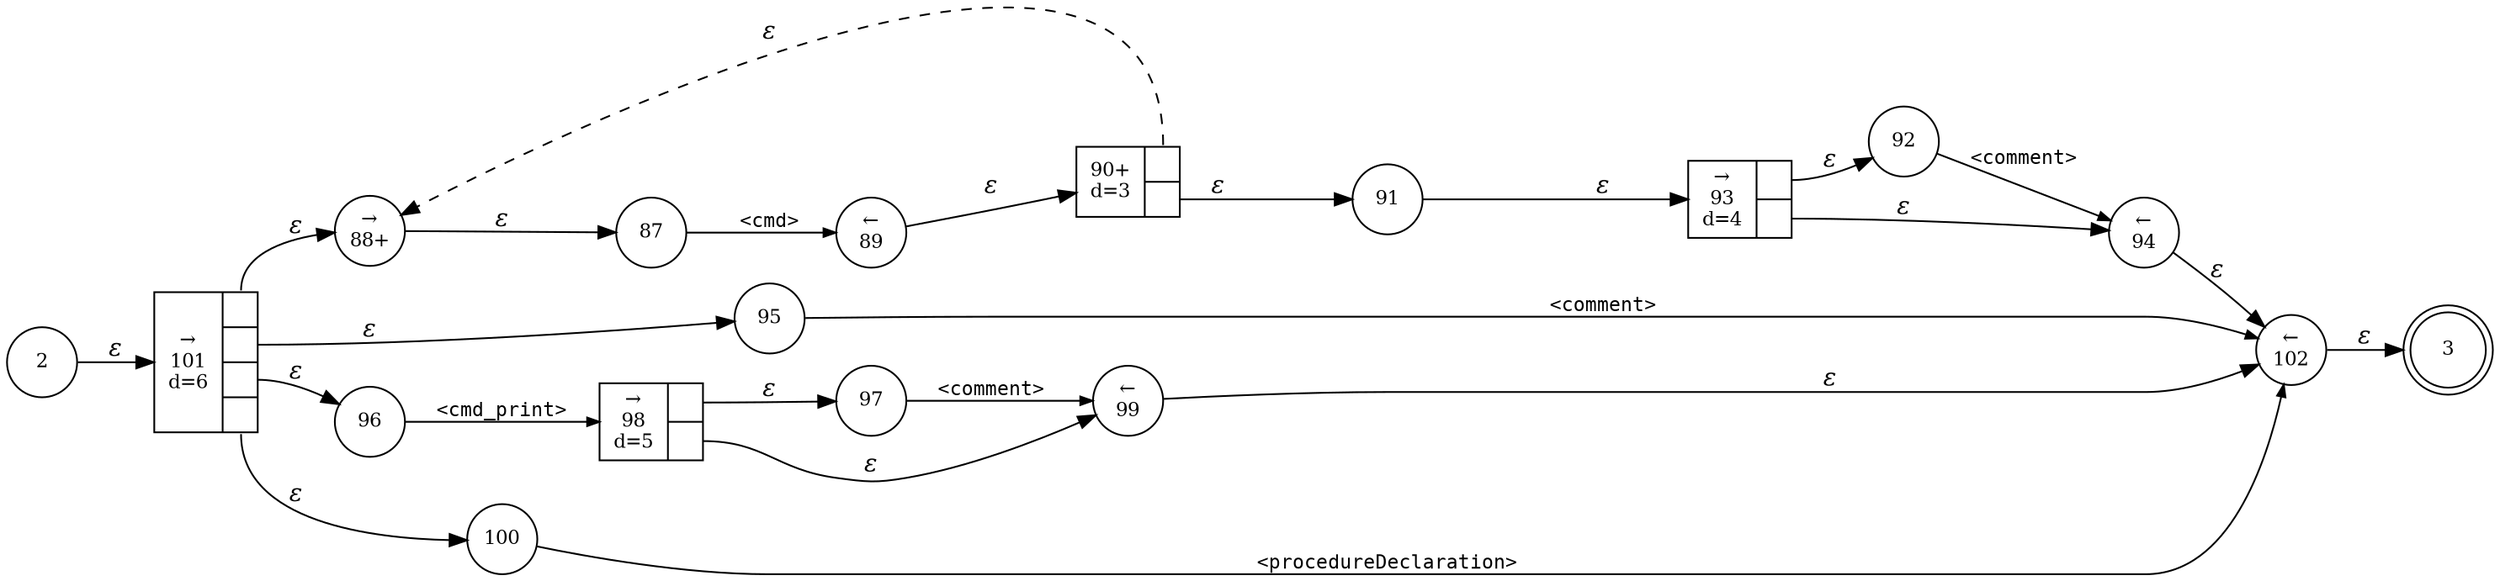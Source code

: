 digraph ATN {
rankdir=LR;
s3[fontsize=11, label="3", shape=doublecircle, fixedsize=true, width=.6];
s96[fontsize=11,label="96", shape=circle, fixedsize=true, width=.55, peripheries=1];
s97[fontsize=11,label="97", shape=circle, fixedsize=true, width=.55, peripheries=1];
s2[fontsize=11,label="2", shape=circle, fixedsize=true, width=.55, peripheries=1];
s98[fontsize=11,label="{&rarr;\n98\nd=5|{<p0>|<p1>}}", shape=record, fixedsize=false, peripheries=1];
s99[fontsize=11,label="&larr;\n99", shape=circle, fixedsize=true, width=.55, peripheries=1];
s100[fontsize=11,label="100", shape=circle, fixedsize=true, width=.55, peripheries=1];
s101[fontsize=11,label="{&rarr;\n101\nd=6|{<p0>|<p1>|<p2>|<p3>}}", shape=record, fixedsize=false, peripheries=1];
s102[fontsize=11,label="&larr;\n102", shape=circle, fixedsize=true, width=.55, peripheries=1];
s87[fontsize=11,label="87", shape=circle, fixedsize=true, width=.55, peripheries=1];
s88[fontsize=11,label="&rarr;\n88+", shape=circle, fixedsize=true, width=.55, peripheries=1];
s89[fontsize=11,label="&larr;\n89", shape=circle, fixedsize=true, width=.55, peripheries=1];
s90[fontsize=11,label="{90+\nd=3|{<p0>|<p1>}}", shape=record, fixedsize=false, peripheries=1];
s91[fontsize=11,label="91", shape=circle, fixedsize=true, width=.55, peripheries=1];
s92[fontsize=11,label="92", shape=circle, fixedsize=true, width=.55, peripheries=1];
s93[fontsize=11,label="{&rarr;\n93\nd=4|{<p0>|<p1>}}", shape=record, fixedsize=false, peripheries=1];
s94[fontsize=11,label="&larr;\n94", shape=circle, fixedsize=true, width=.55, peripheries=1];
s95[fontsize=11,label="95", shape=circle, fixedsize=true, width=.55, peripheries=1];
s2 -> s101 [fontname="Times-Italic", label="&epsilon;"];
s101:p0 -> s88 [fontname="Times-Italic", label="&epsilon;"];
s101:p1 -> s95 [fontname="Times-Italic", label="&epsilon;"];
s101:p2 -> s96 [fontname="Times-Italic", label="&epsilon;"];
s101:p3 -> s100 [fontname="Times-Italic", label="&epsilon;"];
s88 -> s87 [fontname="Times-Italic", label="&epsilon;"];
s95 -> s102 [fontsize=11, fontname="Courier", arrowsize=.7, label = "<comment>", arrowhead = normal];
s96 -> s98 [fontsize=11, fontname="Courier", arrowsize=.7, label = "<cmd_print>", arrowhead = normal];
s100 -> s102 [fontsize=11, fontname="Courier", arrowsize=.7, label = "<procedureDeclaration>", arrowhead = normal];
s87 -> s89 [fontsize=11, fontname="Courier", arrowsize=.7, label = "<cmd>", arrowhead = normal];
s102 -> s3 [fontname="Times-Italic", label="&epsilon;"];
s98:p0 -> s97 [fontname="Times-Italic", label="&epsilon;"];
s98:p1 -> s99 [fontname="Times-Italic", label="&epsilon;"];
s89 -> s90 [fontname="Times-Italic", label="&epsilon;"];
s97 -> s99 [fontsize=11, fontname="Courier", arrowsize=.7, label = "<comment>", arrowhead = normal];
s99 -> s102 [fontname="Times-Italic", label="&epsilon;"];
s90:p0 -> s88 [fontname="Times-Italic", label="&epsilon;", style="dashed"];
s90:p1 -> s91 [fontname="Times-Italic", label="&epsilon;"];
s91 -> s93 [fontname="Times-Italic", label="&epsilon;"];
s93:p0 -> s92 [fontname="Times-Italic", label="&epsilon;"];
s93:p1 -> s94 [fontname="Times-Italic", label="&epsilon;"];
s92 -> s94 [fontsize=11, fontname="Courier", arrowsize=.7, label = "<comment>", arrowhead = normal];
s94 -> s102 [fontname="Times-Italic", label="&epsilon;"];
}